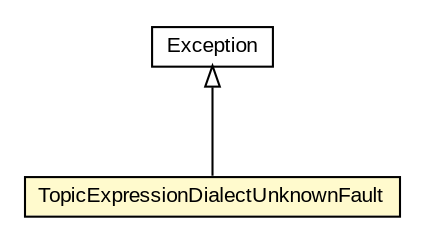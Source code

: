 #!/usr/local/bin/dot
#
# Class diagram 
# Generated by UMLGraph version R5_6-24-gf6e263 (http://www.umlgraph.org/)
#

digraph G {
	edge [fontname="arial",fontsize=10,labelfontname="arial",labelfontsize=10];
	node [fontname="arial",fontsize=10,shape=plaintext];
	nodesep=0.25;
	ranksep=0.5;
	// org.oasis_open.docs.wsn.brw_2.TopicExpressionDialectUnknownFault
	c1203772 [label=<<table title="org.oasis_open.docs.wsn.brw_2.TopicExpressionDialectUnknownFault" border="0" cellborder="1" cellspacing="0" cellpadding="2" port="p" bgcolor="lemonChiffon" href="./TopicExpressionDialectUnknownFault.html">
		<tr><td><table border="0" cellspacing="0" cellpadding="1">
<tr><td align="center" balign="center"> TopicExpressionDialectUnknownFault </td></tr>
		</table></td></tr>
		</table>>, URL="./TopicExpressionDialectUnknownFault.html", fontname="arial", fontcolor="black", fontsize=10.0];
	//org.oasis_open.docs.wsn.brw_2.TopicExpressionDialectUnknownFault extends java.lang.Exception
	c1204895:p -> c1203772:p [dir=back,arrowtail=empty];
	// java.lang.Exception
	c1204895 [label=<<table title="java.lang.Exception" border="0" cellborder="1" cellspacing="0" cellpadding="2" port="p" href="http://java.sun.com/j2se/1.4.2/docs/api/java/lang/Exception.html">
		<tr><td><table border="0" cellspacing="0" cellpadding="1">
<tr><td align="center" balign="center"> Exception </td></tr>
		</table></td></tr>
		</table>>, URL="http://java.sun.com/j2se/1.4.2/docs/api/java/lang/Exception.html", fontname="arial", fontcolor="black", fontsize=10.0];
}


